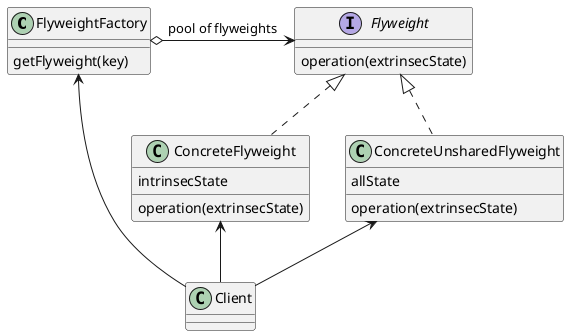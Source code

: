 @startuml

class FlyweightFactory {
  getFlyweight(key)
}

interface Flyweight {
  operation(extrinsecState)
}

class ConcreteFlyweight {
  operation(extrinsecState)
  intrinsecState
}

class ConcreteUnsharedFlyweight {
  operation(extrinsecState)
  allState
}

class Client

FlyweightFactory o-right-> Flyweight: pool of flyweights
Flyweight <|.down. ConcreteFlyweight
Flyweight <|.down. ConcreteUnsharedFlyweight
Client -up-> FlyweightFactory
Client -up-> ConcreteFlyweight
Client -up-> ConcreteUnsharedFlyweight

@enduml
